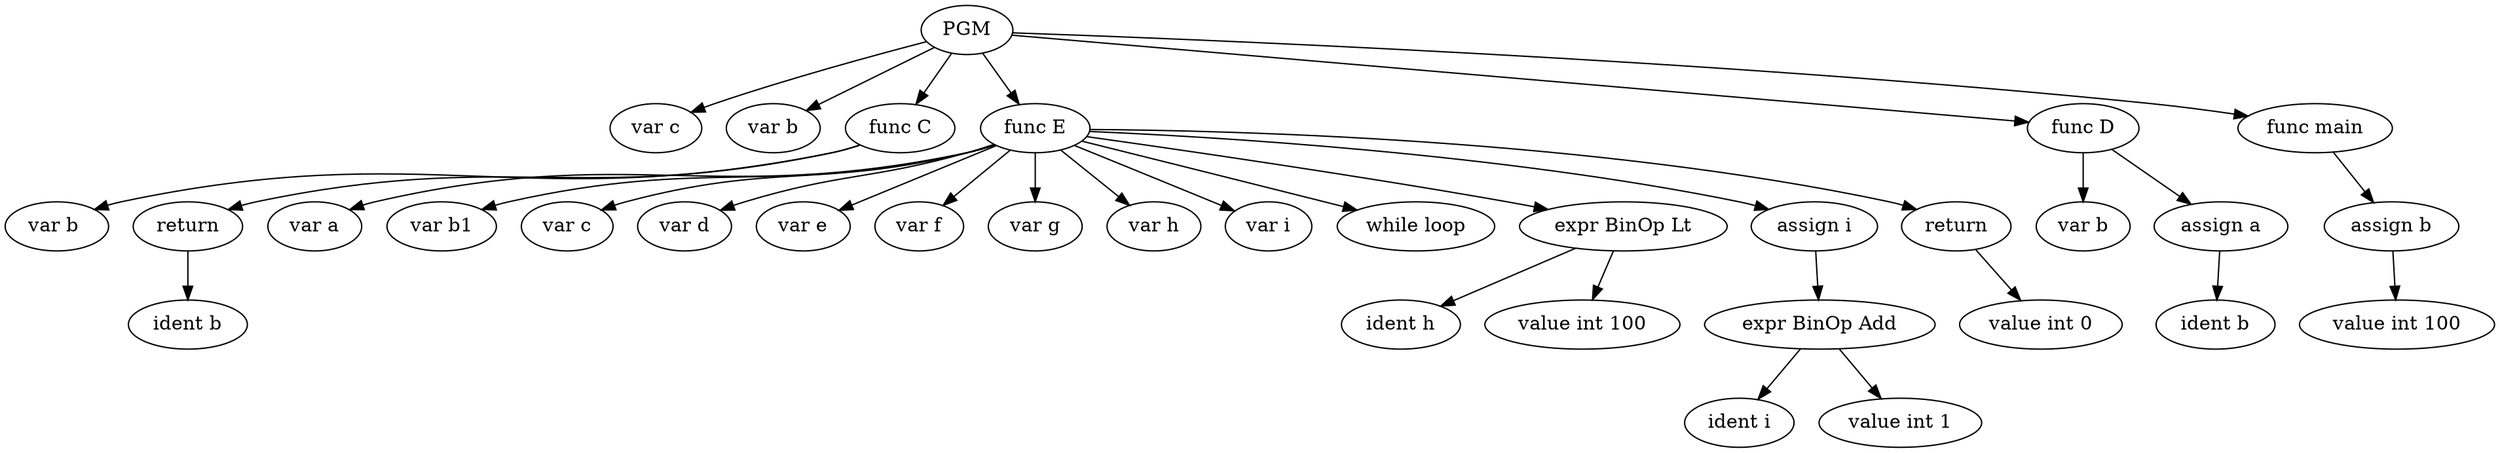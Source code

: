 digraph ast {
0[label = PGM, shape = ellipse]
1[label = "var c", shape = ellipse]
0 -> 1
2[label = "var b", shape = ellipse]
0 -> 2
3[label = "func C", shape = ellipse]
0 -> 3
4[label = "var b ", shape = ellipse]
3 -> 4
5[label = "return", shape = ellipse]
3 -> 5
6[label = "ident b", shape = ellipse]
5 -> 6
7[label = "func E", shape = ellipse]
0 -> 7
8[label = "var a", shape = ellipse]
7 -> 8
9[label = "var b1", shape = ellipse]
7 -> 9
10[label = "var c", shape = ellipse]
7 -> 10
11[label = "var d", shape = ellipse]
7 -> 11
12[label = "var e", shape = ellipse]
7 -> 12
13[label = "var f", shape = ellipse]
7 -> 13
14[label = "var g", shape = ellipse]
7 -> 14
15[label = "var h", shape = ellipse]
7 -> 15
16[label = "var i", shape = ellipse]
7 -> 16
17[label = "while loop", shape = ellipse]
7 -> 17
18[label = "expr BinOp Lt", shape = ellipse]
7 -> 18
19[label = "ident h", shape = ellipse]
18 -> 19
20[label = "value int 100", shape = ellipse]
18 -> 20
21[label = "assign i", shape = ellipse]
7 -> 21
22[label = "expr BinOp Add", shape = ellipse]
21 -> 22
23[label = "ident i", shape = ellipse]
22 -> 23
24[label = "value int 1", shape = ellipse]
22 -> 24
25[label = "return", shape = ellipse]
7 -> 25
26[label = "value int 0", shape = ellipse]
25 -> 26
27[label = "func D", shape = ellipse]
0 -> 27
28[label = "var b", shape = ellipse]
27 -> 28
29[label = "assign a", shape = ellipse]
27 -> 29
30[label = "ident b", shape = ellipse]
29 -> 30
31[label = "func main", shape = ellipse]
0 -> 31
32[label = "assign b", shape = ellipse]
31 -> 32
33[label = "value int 100", shape = ellipse]
32 -> 33
}
